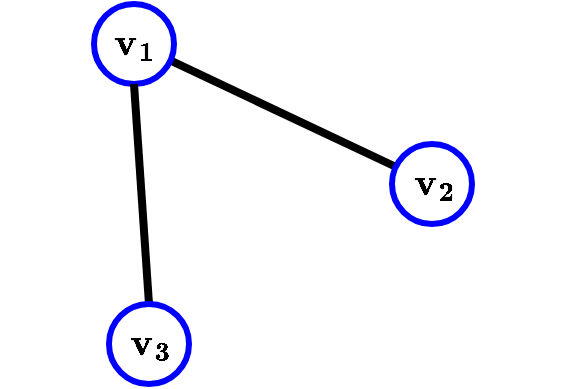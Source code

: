 <mxfile version="14.7.2" type="github">
  <diagram id="-FtAHJ9P-sdp3zE0JT75" name="Page-1">
    <mxGraphModel dx="652" dy="406" grid="1" gridSize="10" guides="1" tooltips="1" connect="1" arrows="1" fold="1" page="1" pageScale="1" pageWidth="827" pageHeight="1169" math="1" shadow="0">
      <root>
        <mxCell id="0" />
        <mxCell id="1" parent="0" />
        <mxCell id="svUJg7d3blPPpCR50bcF-3" value="" style="endArrow=none;html=1;strokeWidth=4;entryX=0.022;entryY=0.263;entryDx=0;entryDy=0;entryPerimeter=0;exitX=0.973;exitY=0.715;exitDx=0;exitDy=0;exitPerimeter=0;" parent="1" edge="1" target="G8CmpLTG7PezTTNGbJjP-2" source="svUJg7d3blPPpCR50bcF-1">
          <mxGeometry width="50" height="50" relative="1" as="geometry">
            <mxPoint x="240" y="180" as="sourcePoint" />
            <mxPoint x="350" y="230" as="targetPoint" />
            <Array as="points">
              <mxPoint x="350" y="231" />
            </Array>
          </mxGeometry>
        </mxCell>
        <mxCell id="G8CmpLTG7PezTTNGbJjP-2" value="" style="ellipse;whiteSpace=wrap;html=1;aspect=fixed;fillColor=none;strokeWidth=3;strokeColor=#0000FF;" vertex="1" parent="1">
          <mxGeometry x="349" y="220" width="40" height="40" as="geometry" />
        </mxCell>
        <mxCell id="svUJg7d3blPPpCR50bcF-4" value="$$\mathbf{v_1}$$" style="text;html=1;fillColor=none;align=center;verticalAlign=middle;whiteSpace=wrap;rounded=0;fontStyle=1;fontSize=16;strokeWidth=4;" parent="1" vertex="1">
          <mxGeometry x="207.5" y="160" width="25" height="20" as="geometry" />
        </mxCell>
        <mxCell id="svUJg7d3blPPpCR50bcF-1" value="" style="ellipse;whiteSpace=wrap;html=1;aspect=fixed;fillColor=none;strokeWidth=3;strokeColor=#0000FF;" parent="1" vertex="1">
          <mxGeometry x="200" y="150" width="40" height="40" as="geometry" />
        </mxCell>
        <mxCell id="G8CmpLTG7PezTTNGbJjP-1" value="$$\mathbf{v_2}$$" style="text;html=1;fillColor=none;align=center;verticalAlign=middle;whiteSpace=wrap;rounded=0;fontStyle=1;fontSize=16;strokeWidth=4;" vertex="1" parent="1">
          <mxGeometry x="357.5" y="230" width="25" height="20" as="geometry" />
        </mxCell>
        <mxCell id="G8CmpLTG7PezTTNGbJjP-7" value="" style="endArrow=none;html=1;fontSize=16;strokeWidth=4;entryX=0.5;entryY=1;entryDx=0;entryDy=0;exitX=0.5;exitY=0;exitDx=0;exitDy=0;" edge="1" parent="1" source="G8CmpLTG7PezTTNGbJjP-11" target="svUJg7d3blPPpCR50bcF-1">
          <mxGeometry width="50" height="50" relative="1" as="geometry">
            <mxPoint x="227.3" y="270" as="sourcePoint" />
            <mxPoint x="227.3" y="200" as="targetPoint" />
          </mxGeometry>
        </mxCell>
        <mxCell id="G8CmpLTG7PezTTNGbJjP-10" value="$$\mathbf{v_3}$$" style="text;html=1;fillColor=none;align=center;verticalAlign=middle;whiteSpace=wrap;rounded=0;fontStyle=1;fontSize=16;strokeWidth=4;" vertex="1" parent="1">
          <mxGeometry x="216" y="310" width="25" height="20" as="geometry" />
        </mxCell>
        <mxCell id="G8CmpLTG7PezTTNGbJjP-11" value="" style="ellipse;whiteSpace=wrap;html=1;aspect=fixed;fillColor=none;strokeWidth=3;strokeColor=#0000FF;" vertex="1" parent="1">
          <mxGeometry x="207.5" y="300" width="40" height="40" as="geometry" />
        </mxCell>
      </root>
    </mxGraphModel>
  </diagram>
</mxfile>
